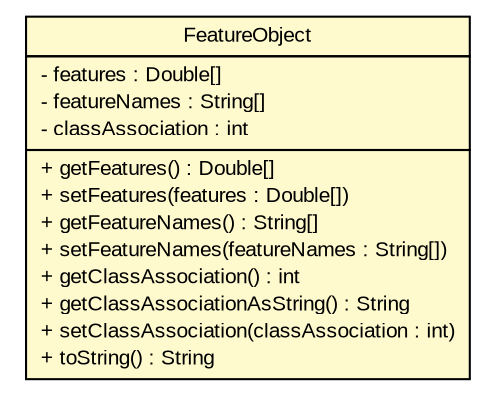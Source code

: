 #!/usr/local/bin/dot
#
# Class diagram 
# Generated by UMLGraph version 5.2 (http://www.umlgraph.org/)
#

digraph G {
	edge [fontname="arial",fontsize=10,labelfontname="arial",labelfontsize=10];
	node [fontname="arial",fontsize=10,shape=plaintext];
	nodesep=0.25;
	ranksep=0.5;
	// tud.iir.classification.FeatureObject
	c8798 [label=<<table title="tud.iir.classification.FeatureObject" border="0" cellborder="1" cellspacing="0" cellpadding="2" port="p" bgcolor="lemonChiffon" href="./FeatureObject.html">
		<tr><td><table border="0" cellspacing="0" cellpadding="1">
<tr><td align="center" balign="center"> FeatureObject </td></tr>
		</table></td></tr>
		<tr><td><table border="0" cellspacing="0" cellpadding="1">
<tr><td align="left" balign="left"> - features : Double[] </td></tr>
<tr><td align="left" balign="left"> - featureNames : String[] </td></tr>
<tr><td align="left" balign="left"> - classAssociation : int </td></tr>
		</table></td></tr>
		<tr><td><table border="0" cellspacing="0" cellpadding="1">
<tr><td align="left" balign="left"> + getFeatures() : Double[] </td></tr>
<tr><td align="left" balign="left"> + setFeatures(features : Double[]) </td></tr>
<tr><td align="left" balign="left"> + getFeatureNames() : String[] </td></tr>
<tr><td align="left" balign="left"> + setFeatureNames(featureNames : String[]) </td></tr>
<tr><td align="left" balign="left"> + getClassAssociation() : int </td></tr>
<tr><td align="left" balign="left"> + getClassAssociationAsString() : String </td></tr>
<tr><td align="left" balign="left"> + setClassAssociation(classAssociation : int) </td></tr>
<tr><td align="left" balign="left"> + toString() : String </td></tr>
		</table></td></tr>
		</table>>, fontname="arial", fontcolor="black", fontsize=10.0];
}

